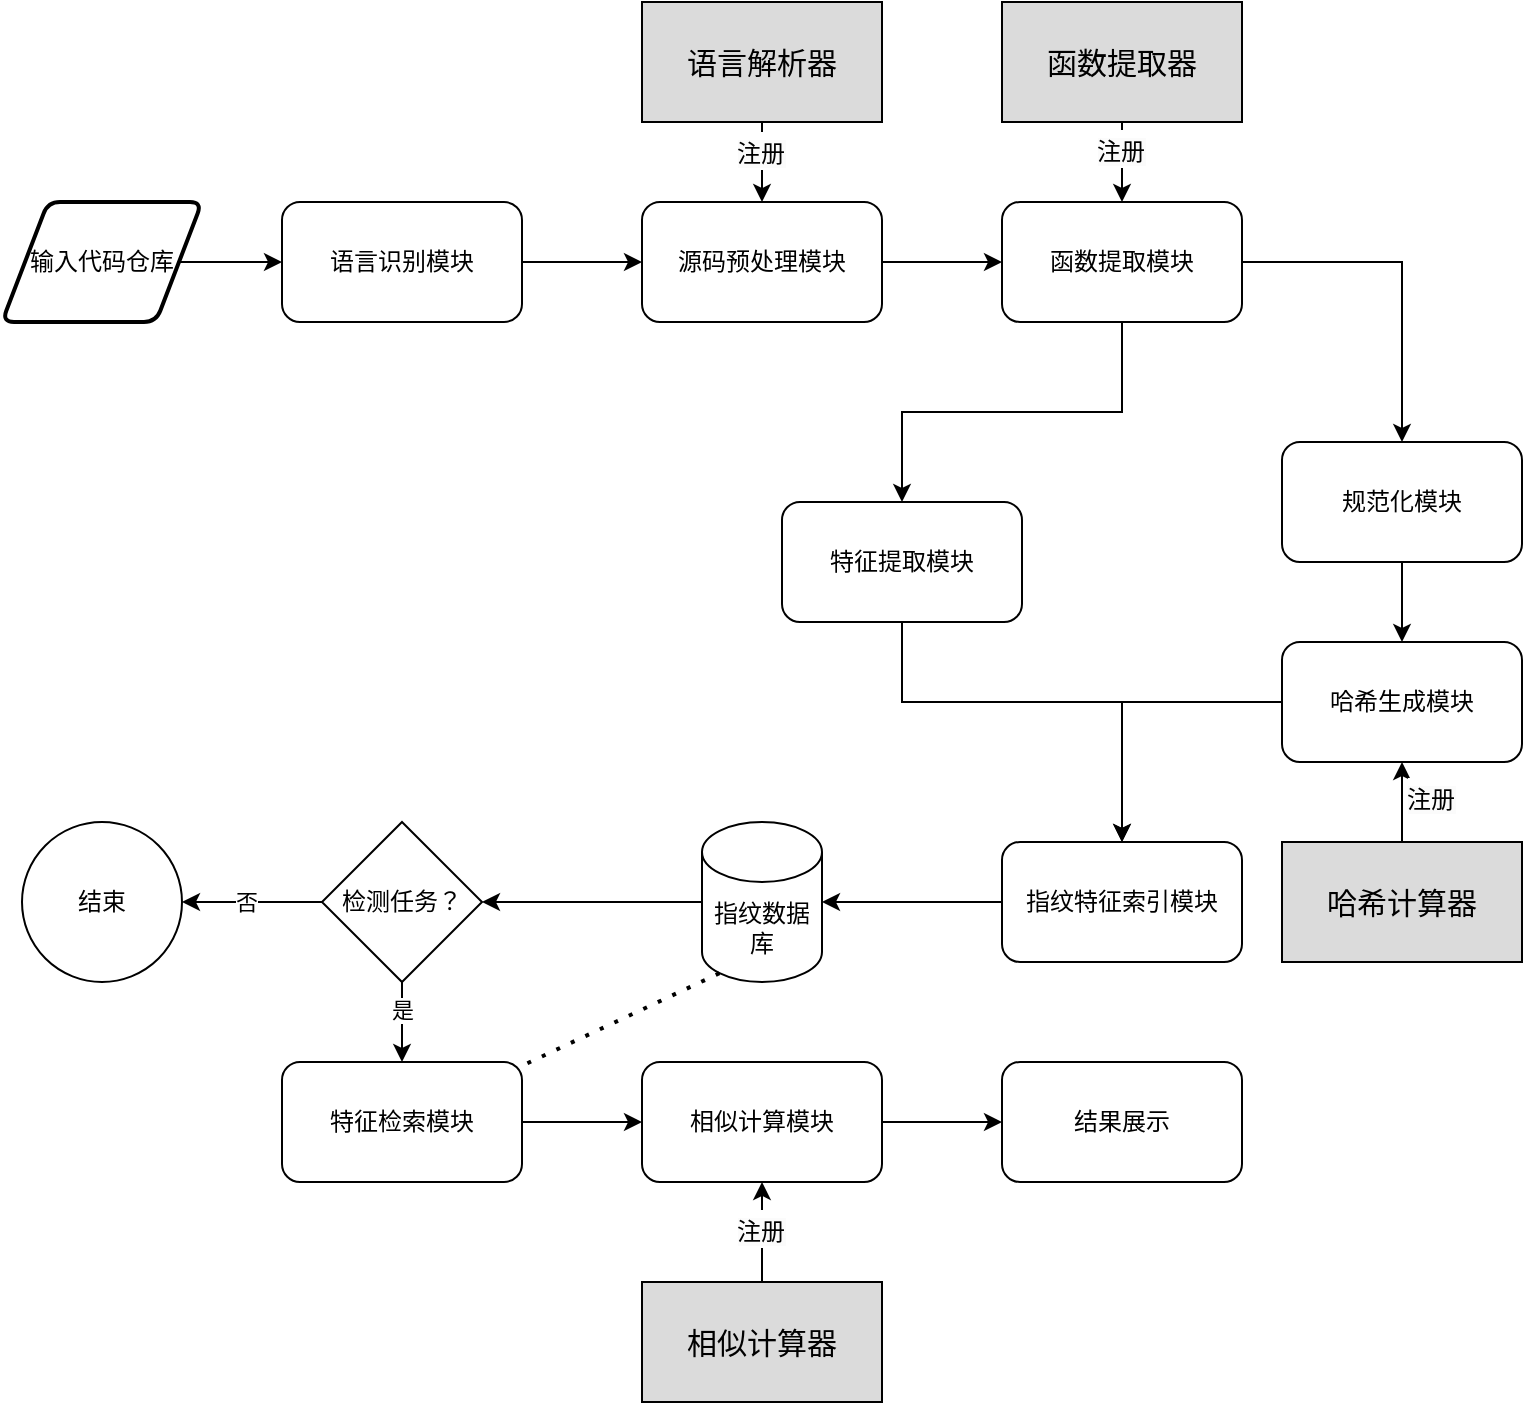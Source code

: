 <mxfile version="20.8.20" type="github">
  <diagram id="C5RBs43oDa-KdzZeNtuy" name="Page-1">
    <mxGraphModel dx="1781" dy="591" grid="1" gridSize="10" guides="1" tooltips="1" connect="1" arrows="1" fold="1" page="1" pageScale="1" pageWidth="827" pageHeight="1169" math="0" shadow="0">
      <root>
        <mxCell id="WIyWlLk6GJQsqaUBKTNV-0" />
        <mxCell id="WIyWlLk6GJQsqaUBKTNV-1" parent="WIyWlLk6GJQsqaUBKTNV-0" />
        <mxCell id="jyzZ4kDg1ZwlGxl__Olp-5" value="" style="edgeStyle=orthogonalEdgeStyle;rounded=0;orthogonalLoop=1;jettySize=auto;html=1;" parent="WIyWlLk6GJQsqaUBKTNV-1" source="jyzZ4kDg1ZwlGxl__Olp-3" target="jyzZ4kDg1ZwlGxl__Olp-4" edge="1">
          <mxGeometry relative="1" as="geometry" />
        </mxCell>
        <mxCell id="jyzZ4kDg1ZwlGxl__Olp-3" value="输入代码仓库" style="shape=parallelogram;html=1;strokeWidth=2;perimeter=parallelogramPerimeter;whiteSpace=wrap;rounded=1;arcSize=12;size=0.23;" parent="WIyWlLk6GJQsqaUBKTNV-1" vertex="1">
          <mxGeometry x="-10" y="270" width="100" height="60" as="geometry" />
        </mxCell>
        <mxCell id="jyzZ4kDg1ZwlGxl__Olp-17" value="" style="edgeStyle=orthogonalEdgeStyle;rounded=0;orthogonalLoop=1;jettySize=auto;html=1;" parent="WIyWlLk6GJQsqaUBKTNV-1" source="jyzZ4kDg1ZwlGxl__Olp-4" target="jyzZ4kDg1ZwlGxl__Olp-6" edge="1">
          <mxGeometry relative="1" as="geometry" />
        </mxCell>
        <mxCell id="jyzZ4kDg1ZwlGxl__Olp-4" value="语言识别模块" style="rounded=1;whiteSpace=wrap;html=1;" parent="WIyWlLk6GJQsqaUBKTNV-1" vertex="1">
          <mxGeometry x="130" y="270" width="120" height="60" as="geometry" />
        </mxCell>
        <mxCell id="jyzZ4kDg1ZwlGxl__Olp-9" value="" style="edgeStyle=orthogonalEdgeStyle;rounded=0;orthogonalLoop=1;jettySize=auto;html=1;" parent="WIyWlLk6GJQsqaUBKTNV-1" source="jyzZ4kDg1ZwlGxl__Olp-6" target="jyzZ4kDg1ZwlGxl__Olp-8" edge="1">
          <mxGeometry relative="1" as="geometry" />
        </mxCell>
        <mxCell id="jyzZ4kDg1ZwlGxl__Olp-6" value="源码预处理模块" style="rounded=1;whiteSpace=wrap;html=1;" parent="WIyWlLk6GJQsqaUBKTNV-1" vertex="1">
          <mxGeometry x="310" y="270" width="120" height="60" as="geometry" />
        </mxCell>
        <mxCell id="jyzZ4kDg1ZwlGxl__Olp-27" value="" style="edgeStyle=orthogonalEdgeStyle;rounded=0;orthogonalLoop=1;jettySize=auto;html=1;" parent="WIyWlLk6GJQsqaUBKTNV-1" source="jyzZ4kDg1ZwlGxl__Olp-8" target="jyzZ4kDg1ZwlGxl__Olp-26" edge="1">
          <mxGeometry relative="1" as="geometry" />
        </mxCell>
        <mxCell id="POpgnarBCO6agSEM3lew-0" style="edgeStyle=orthogonalEdgeStyle;rounded=0;orthogonalLoop=1;jettySize=auto;html=1;" edge="1" parent="WIyWlLk6GJQsqaUBKTNV-1" source="jyzZ4kDg1ZwlGxl__Olp-8" target="jyzZ4kDg1ZwlGxl__Olp-12">
          <mxGeometry relative="1" as="geometry" />
        </mxCell>
        <mxCell id="jyzZ4kDg1ZwlGxl__Olp-8" value="函数提取模块" style="rounded=1;whiteSpace=wrap;html=1;" parent="WIyWlLk6GJQsqaUBKTNV-1" vertex="1">
          <mxGeometry x="490" y="270" width="120" height="60" as="geometry" />
        </mxCell>
        <mxCell id="jyzZ4kDg1ZwlGxl__Olp-24" value="" style="edgeStyle=orthogonalEdgeStyle;rounded=0;orthogonalLoop=1;jettySize=auto;html=1;" parent="WIyWlLk6GJQsqaUBKTNV-1" source="jyzZ4kDg1ZwlGxl__Olp-12" target="jyzZ4kDg1ZwlGxl__Olp-22" edge="1">
          <mxGeometry relative="1" as="geometry" />
        </mxCell>
        <mxCell id="jyzZ4kDg1ZwlGxl__Olp-12" value="规范化模块" style="rounded=1;whiteSpace=wrap;html=1;" parent="WIyWlLk6GJQsqaUBKTNV-1" vertex="1">
          <mxGeometry x="630" y="390" width="120" height="60" as="geometry" />
        </mxCell>
        <mxCell id="POpgnarBCO6agSEM3lew-6" style="edgeStyle=orthogonalEdgeStyle;rounded=0;orthogonalLoop=1;jettySize=auto;html=1;" edge="1" parent="WIyWlLk6GJQsqaUBKTNV-1" source="jyzZ4kDg1ZwlGxl__Olp-22" target="jyzZ4kDg1ZwlGxl__Olp-25">
          <mxGeometry relative="1" as="geometry" />
        </mxCell>
        <mxCell id="jyzZ4kDg1ZwlGxl__Olp-22" value="哈希生成模块" style="rounded=1;whiteSpace=wrap;html=1;" parent="WIyWlLk6GJQsqaUBKTNV-1" vertex="1">
          <mxGeometry x="630" y="490" width="120" height="60" as="geometry" />
        </mxCell>
        <mxCell id="jyzZ4kDg1ZwlGxl__Olp-31" value="" style="edgeStyle=orthogonalEdgeStyle;rounded=0;orthogonalLoop=1;jettySize=auto;html=1;" parent="WIyWlLk6GJQsqaUBKTNV-1" source="jyzZ4kDg1ZwlGxl__Olp-25" target="jyzZ4kDg1ZwlGxl__Olp-30" edge="1">
          <mxGeometry relative="1" as="geometry" />
        </mxCell>
        <mxCell id="jyzZ4kDg1ZwlGxl__Olp-25" value="指纹特征索引模块" style="rounded=1;whiteSpace=wrap;html=1;" parent="WIyWlLk6GJQsqaUBKTNV-1" vertex="1">
          <mxGeometry x="490" y="590" width="120" height="60" as="geometry" />
        </mxCell>
        <mxCell id="jyzZ4kDg1ZwlGxl__Olp-28" value="" style="edgeStyle=orthogonalEdgeStyle;rounded=0;orthogonalLoop=1;jettySize=auto;html=1;" parent="WIyWlLk6GJQsqaUBKTNV-1" source="jyzZ4kDg1ZwlGxl__Olp-26" target="jyzZ4kDg1ZwlGxl__Olp-25" edge="1">
          <mxGeometry relative="1" as="geometry">
            <Array as="points">
              <mxPoint x="440" y="520" />
              <mxPoint x="550" y="520" />
            </Array>
          </mxGeometry>
        </mxCell>
        <mxCell id="jyzZ4kDg1ZwlGxl__Olp-26" value="特征提取模块" style="rounded=1;whiteSpace=wrap;html=1;" parent="WIyWlLk6GJQsqaUBKTNV-1" vertex="1">
          <mxGeometry x="380" y="420" width="120" height="60" as="geometry" />
        </mxCell>
        <mxCell id="jyzZ4kDg1ZwlGxl__Olp-33" value="" style="edgeStyle=orthogonalEdgeStyle;rounded=0;orthogonalLoop=1;jettySize=auto;html=1;" parent="WIyWlLk6GJQsqaUBKTNV-1" source="jyzZ4kDg1ZwlGxl__Olp-30" target="jyzZ4kDg1ZwlGxl__Olp-32" edge="1">
          <mxGeometry relative="1" as="geometry" />
        </mxCell>
        <mxCell id="jyzZ4kDg1ZwlGxl__Olp-30" value="指纹数据库" style="shape=cylinder3;whiteSpace=wrap;html=1;boundedLbl=1;backgroundOutline=1;size=15;" parent="WIyWlLk6GJQsqaUBKTNV-1" vertex="1">
          <mxGeometry x="340" y="580" width="60" height="80" as="geometry" />
        </mxCell>
        <mxCell id="jyzZ4kDg1ZwlGxl__Olp-35" value="" style="edgeStyle=orthogonalEdgeStyle;rounded=0;orthogonalLoop=1;jettySize=auto;html=1;" parent="WIyWlLk6GJQsqaUBKTNV-1" source="jyzZ4kDg1ZwlGxl__Olp-32" target="jyzZ4kDg1ZwlGxl__Olp-34" edge="1">
          <mxGeometry relative="1" as="geometry" />
        </mxCell>
        <mxCell id="jyzZ4kDg1ZwlGxl__Olp-36" value="否" style="edgeLabel;html=1;align=center;verticalAlign=middle;resizable=0;points=[];" parent="jyzZ4kDg1ZwlGxl__Olp-35" vertex="1" connectable="0">
          <mxGeometry x="0.086" relative="1" as="geometry">
            <mxPoint as="offset" />
          </mxGeometry>
        </mxCell>
        <mxCell id="jyzZ4kDg1ZwlGxl__Olp-38" value="" style="edgeStyle=orthogonalEdgeStyle;rounded=0;orthogonalLoop=1;jettySize=auto;html=1;" parent="WIyWlLk6GJQsqaUBKTNV-1" source="jyzZ4kDg1ZwlGxl__Olp-32" target="jyzZ4kDg1ZwlGxl__Olp-37" edge="1">
          <mxGeometry relative="1" as="geometry" />
        </mxCell>
        <mxCell id="jyzZ4kDg1ZwlGxl__Olp-39" value="是" style="edgeLabel;html=1;align=center;verticalAlign=middle;resizable=0;points=[];" parent="jyzZ4kDg1ZwlGxl__Olp-38" vertex="1" connectable="0">
          <mxGeometry x="-0.3" relative="1" as="geometry">
            <mxPoint as="offset" />
          </mxGeometry>
        </mxCell>
        <mxCell id="jyzZ4kDg1ZwlGxl__Olp-32" value="检测任务？" style="rhombus;whiteSpace=wrap;html=1;" parent="WIyWlLk6GJQsqaUBKTNV-1" vertex="1">
          <mxGeometry x="150" y="580" width="80" height="80" as="geometry" />
        </mxCell>
        <mxCell id="jyzZ4kDg1ZwlGxl__Olp-34" value="结束" style="ellipse;whiteSpace=wrap;html=1;aspect=fixed;" parent="WIyWlLk6GJQsqaUBKTNV-1" vertex="1">
          <mxGeometry y="580" width="80" height="80" as="geometry" />
        </mxCell>
        <mxCell id="jyzZ4kDg1ZwlGxl__Olp-57" value="" style="edgeStyle=none;rounded=0;orthogonalLoop=1;jettySize=auto;html=1;" parent="WIyWlLk6GJQsqaUBKTNV-1" source="jyzZ4kDg1ZwlGxl__Olp-37" target="jyzZ4kDg1ZwlGxl__Olp-40" edge="1">
          <mxGeometry relative="1" as="geometry" />
        </mxCell>
        <mxCell id="jyzZ4kDg1ZwlGxl__Olp-37" value="特征检索模块" style="rounded=1;whiteSpace=wrap;html=1;" parent="WIyWlLk6GJQsqaUBKTNV-1" vertex="1">
          <mxGeometry x="130" y="700" width="120" height="60" as="geometry" />
        </mxCell>
        <mxCell id="jyzZ4kDg1ZwlGxl__Olp-61" value="" style="edgeStyle=none;rounded=0;orthogonalLoop=1;jettySize=auto;html=1;" parent="WIyWlLk6GJQsqaUBKTNV-1" source="jyzZ4kDg1ZwlGxl__Olp-40" target="jyzZ4kDg1ZwlGxl__Olp-60" edge="1">
          <mxGeometry relative="1" as="geometry" />
        </mxCell>
        <mxCell id="jyzZ4kDg1ZwlGxl__Olp-40" value="相似计算模块" style="rounded=1;whiteSpace=wrap;html=1;" parent="WIyWlLk6GJQsqaUBKTNV-1" vertex="1">
          <mxGeometry x="310" y="700" width="120" height="60" as="geometry" />
        </mxCell>
        <mxCell id="jyzZ4kDg1ZwlGxl__Olp-41" value="" style="endArrow=none;dashed=1;html=1;dashPattern=1 3;strokeWidth=2;rounded=0;exitX=0.145;exitY=1;exitDx=0;exitDy=-4.35;exitPerimeter=0;" parent="WIyWlLk6GJQsqaUBKTNV-1" source="jyzZ4kDg1ZwlGxl__Olp-30" target="jyzZ4kDg1ZwlGxl__Olp-37" edge="1">
          <mxGeometry width="50" height="50" relative="1" as="geometry">
            <mxPoint x="430" y="640" as="sourcePoint" />
            <mxPoint x="480" y="590" as="targetPoint" />
          </mxGeometry>
        </mxCell>
        <mxCell id="jyzZ4kDg1ZwlGxl__Olp-50" value="" style="edgeStyle=none;rounded=0;orthogonalLoop=1;jettySize=auto;html=1;" parent="WIyWlLk6GJQsqaUBKTNV-1" source="jyzZ4kDg1ZwlGxl__Olp-49" target="jyzZ4kDg1ZwlGxl__Olp-6" edge="1">
          <mxGeometry relative="1" as="geometry" />
        </mxCell>
        <mxCell id="OAWIFn0U_RYJsTswj_zg-0" value="&lt;span style=&quot;font-size: 12px; background-color: rgb(251, 251, 251);&quot;&gt;注册&lt;/span&gt;" style="edgeLabel;html=1;align=center;verticalAlign=middle;resizable=0;points=[];fontSize=16;" parent="jyzZ4kDg1ZwlGxl__Olp-50" vertex="1" connectable="0">
          <mxGeometry x="-0.3" y="-1" relative="1" as="geometry">
            <mxPoint as="offset" />
          </mxGeometry>
        </mxCell>
        <mxCell id="jyzZ4kDg1ZwlGxl__Olp-49" value="&lt;font style=&quot;font-size: 15px;&quot;&gt;语言解析器&lt;/font&gt;" style="rounded=0;whiteSpace=wrap;html=1;fillColor=#DBDBDB;" parent="WIyWlLk6GJQsqaUBKTNV-1" vertex="1">
          <mxGeometry x="310" y="170" width="120" height="60" as="geometry" />
        </mxCell>
        <mxCell id="jyzZ4kDg1ZwlGxl__Olp-52" value="" style="edgeStyle=none;rounded=0;orthogonalLoop=1;jettySize=auto;html=1;" parent="WIyWlLk6GJQsqaUBKTNV-1" source="jyzZ4kDg1ZwlGxl__Olp-51" target="jyzZ4kDg1ZwlGxl__Olp-8" edge="1">
          <mxGeometry relative="1" as="geometry" />
        </mxCell>
        <mxCell id="OAWIFn0U_RYJsTswj_zg-1" value="&lt;span style=&quot;font-size: 12px; background-color: rgb(251, 251, 251);&quot;&gt;注册&lt;/span&gt;" style="edgeLabel;html=1;align=center;verticalAlign=middle;resizable=0;points=[];fontSize=16;" parent="jyzZ4kDg1ZwlGxl__Olp-52" vertex="1" connectable="0">
          <mxGeometry x="-0.35" y="-1" relative="1" as="geometry">
            <mxPoint as="offset" />
          </mxGeometry>
        </mxCell>
        <mxCell id="jyzZ4kDg1ZwlGxl__Olp-51" value="函数提取器" style="rounded=0;whiteSpace=wrap;html=1;fillColor=#DBDBDB;fontSize=15;" parent="WIyWlLk6GJQsqaUBKTNV-1" vertex="1">
          <mxGeometry x="490" y="170" width="120" height="60" as="geometry" />
        </mxCell>
        <mxCell id="jyzZ4kDg1ZwlGxl__Olp-54" value="" style="edgeStyle=none;rounded=0;orthogonalLoop=1;jettySize=auto;html=1;" parent="WIyWlLk6GJQsqaUBKTNV-1" source="jyzZ4kDg1ZwlGxl__Olp-53" target="jyzZ4kDg1ZwlGxl__Olp-22" edge="1">
          <mxGeometry relative="1" as="geometry" />
        </mxCell>
        <mxCell id="OAWIFn0U_RYJsTswj_zg-2" value="&lt;span style=&quot;font-size: 12px; background-color: rgb(251, 251, 251);&quot;&gt;注册&lt;/span&gt;" style="edgeLabel;html=1;align=center;verticalAlign=middle;resizable=0;points=[];fontSize=16;" parent="jyzZ4kDg1ZwlGxl__Olp-54" vertex="1" connectable="0">
          <mxGeometry x="0.2" y="-1" relative="1" as="geometry">
            <mxPoint x="13" y="1" as="offset" />
          </mxGeometry>
        </mxCell>
        <mxCell id="jyzZ4kDg1ZwlGxl__Olp-53" value="哈希计算器" style="rounded=0;whiteSpace=wrap;html=1;fillColor=#DBDBDB;fontSize=15;" parent="WIyWlLk6GJQsqaUBKTNV-1" vertex="1">
          <mxGeometry x="630" y="590" width="120" height="60" as="geometry" />
        </mxCell>
        <mxCell id="jyzZ4kDg1ZwlGxl__Olp-56" value="" style="edgeStyle=none;rounded=0;orthogonalLoop=1;jettySize=auto;html=1;" parent="WIyWlLk6GJQsqaUBKTNV-1" source="jyzZ4kDg1ZwlGxl__Olp-55" target="jyzZ4kDg1ZwlGxl__Olp-40" edge="1">
          <mxGeometry relative="1" as="geometry" />
        </mxCell>
        <mxCell id="OAWIFn0U_RYJsTswj_zg-3" value="&lt;span style=&quot;font-size: 12px; background-color: rgb(251, 251, 251);&quot;&gt;注册&lt;/span&gt;" style="edgeLabel;html=1;align=center;verticalAlign=middle;resizable=0;points=[];fontSize=16;" parent="jyzZ4kDg1ZwlGxl__Olp-56" vertex="1" connectable="0">
          <mxGeometry x="0.079" y="1" relative="1" as="geometry">
            <mxPoint as="offset" />
          </mxGeometry>
        </mxCell>
        <mxCell id="jyzZ4kDg1ZwlGxl__Olp-55" value="相似计算器" style="rounded=0;whiteSpace=wrap;html=1;fillColor=#DBDBDB;fontSize=15;" parent="WIyWlLk6GJQsqaUBKTNV-1" vertex="1">
          <mxGeometry x="310" y="810" width="120" height="60" as="geometry" />
        </mxCell>
        <mxCell id="jyzZ4kDg1ZwlGxl__Olp-60" value="结果展示" style="rounded=1;whiteSpace=wrap;html=1;" parent="WIyWlLk6GJQsqaUBKTNV-1" vertex="1">
          <mxGeometry x="490" y="700" width="120" height="60" as="geometry" />
        </mxCell>
      </root>
    </mxGraphModel>
  </diagram>
</mxfile>
